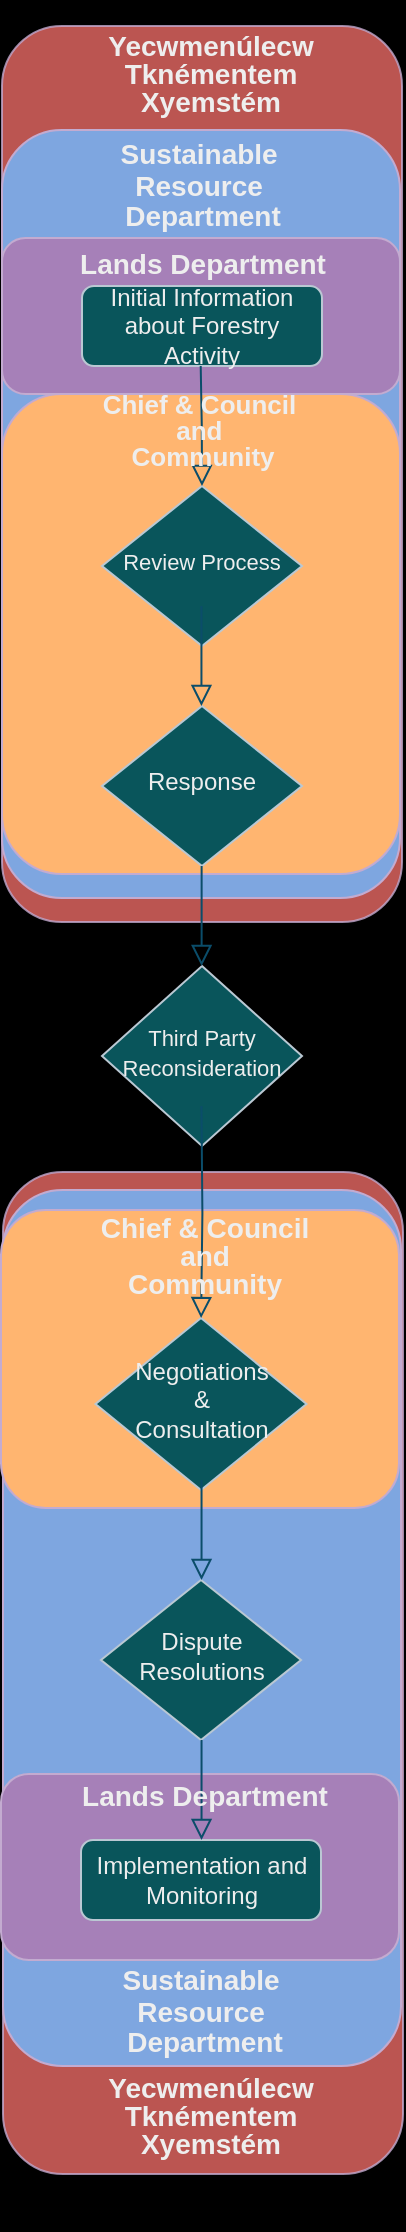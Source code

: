 <mxfile version="23.1.1" type="github">
  <diagram id="C5RBs43oDa-KdzZeNtuy" name="Page-1">
    <mxGraphModel dx="690" dy="975" grid="0" gridSize="10" guides="1" tooltips="1" connect="1" arrows="1" fold="1" page="1" pageScale="1" pageWidth="827" pageHeight="1169" background="#000000" math="0" shadow="0">
      <root>
        <mxCell id="WIyWlLk6GJQsqaUBKTNV-0" />
        <mxCell id="WIyWlLk6GJQsqaUBKTNV-1" parent="WIyWlLk6GJQsqaUBKTNV-0" />
        <mxCell id="jCof9KcoDJ8x3jFu3Lcp-26" value="" style="rounded=1;whiteSpace=wrap;html=1;strokeColor=#C3ABD0;fillColor=#EA6B66;opacity=80;gradientColor=none;" vertex="1" parent="WIyWlLk6GJQsqaUBKTNV-1">
          <mxGeometry x="134.5" y="596" width="200" height="501" as="geometry" />
        </mxCell>
        <mxCell id="jCof9KcoDJ8x3jFu3Lcp-25" value="" style="rounded=1;whiteSpace=wrap;html=1;strokeColor=#C3ABD0;fillColor=#7EA6E0;gradientColor=none;" vertex="1" parent="WIyWlLk6GJQsqaUBKTNV-1">
          <mxGeometry x="134.5" y="605" width="199" height="438" as="geometry" />
        </mxCell>
        <mxCell id="jCof9KcoDJ8x3jFu3Lcp-43" value="" style="rounded=1;whiteSpace=wrap;html=1;strokeColor=#C3ABD0;fillColor=#FFB570;gradientColor=none;" vertex="1" parent="WIyWlLk6GJQsqaUBKTNV-1">
          <mxGeometry x="133.5" y="615" width="199" height="149" as="geometry" />
        </mxCell>
        <mxCell id="jCof9KcoDJ8x3jFu3Lcp-16" value="" style="rounded=1;whiteSpace=wrap;html=1;strokeColor=#C3ABD0;fillColor=#EA6B66;opacity=80;gradientColor=none;" vertex="1" parent="WIyWlLk6GJQsqaUBKTNV-1">
          <mxGeometry x="134" y="23" width="200" height="448" as="geometry" />
        </mxCell>
        <mxCell id="jCof9KcoDJ8x3jFu3Lcp-23" value="" style="rounded=1;whiteSpace=wrap;html=1;strokeColor=#C3ABD0;fillColor=#7EA6E0;gradientColor=none;" vertex="1" parent="WIyWlLk6GJQsqaUBKTNV-1">
          <mxGeometry x="134" y="75" width="199" height="384" as="geometry" />
        </mxCell>
        <mxCell id="jCof9KcoDJ8x3jFu3Lcp-42" value="" style="rounded=1;whiteSpace=wrap;html=1;strokeColor=#C3ABD0;fillColor=#FFB570;gradientColor=none;" vertex="1" parent="WIyWlLk6GJQsqaUBKTNV-1">
          <mxGeometry x="134" y="207" width="199" height="240" as="geometry" />
        </mxCell>
        <mxCell id="jCof9KcoDJ8x3jFu3Lcp-21" value="" style="rounded=1;whiteSpace=wrap;html=1;strokeColor=#C3ABD0;fillColor=#A680B8;gradientColor=none;" vertex="1" parent="WIyWlLk6GJQsqaUBKTNV-1">
          <mxGeometry x="133.5" y="897" width="199" height="93" as="geometry" />
        </mxCell>
        <mxCell id="jCof9KcoDJ8x3jFu3Lcp-19" value="" style="rounded=1;whiteSpace=wrap;html=1;strokeColor=#C3ABD0;fillColor=#A680B8;gradientColor=none;" vertex="1" parent="WIyWlLk6GJQsqaUBKTNV-1">
          <mxGeometry x="134" y="129" width="199" height="78" as="geometry" />
        </mxCell>
        <mxCell id="WIyWlLk6GJQsqaUBKTNV-3" value="Initial Information about Forestry Activity" style="rounded=1;whiteSpace=wrap;html=1;fontSize=12;glass=0;strokeWidth=1;shadow=0;labelBackgroundColor=none;fillColor=#09555B;strokeColor=#BAC8D3;fontColor=#EEEEEE;" parent="WIyWlLk6GJQsqaUBKTNV-1" vertex="1">
          <mxGeometry x="174" y="153" width="120" height="40" as="geometry" />
        </mxCell>
        <mxCell id="WIyWlLk6GJQsqaUBKTNV-6" value="Review Process" style="rhombus;whiteSpace=wrap;html=1;shadow=0;fontFamily=Helvetica;fontSize=11;align=center;strokeWidth=1;spacing=6;spacingTop=-4;labelBackgroundColor=none;fillColor=#09555B;strokeColor=#BAC8D3;fontColor=#EEEEEE;" parent="WIyWlLk6GJQsqaUBKTNV-1" vertex="1">
          <mxGeometry x="184" y="253" width="100" height="80" as="geometry" />
        </mxCell>
        <mxCell id="WIyWlLk6GJQsqaUBKTNV-10" value="Response" style="rhombus;whiteSpace=wrap;html=1;shadow=0;fontFamily=Helvetica;fontSize=12;align=center;strokeWidth=1;spacing=6;spacingTop=-4;labelBackgroundColor=none;fillColor=#09555B;strokeColor=#BAC8D3;fontColor=#EEEEEE;" parent="WIyWlLk6GJQsqaUBKTNV-1" vertex="1">
          <mxGeometry x="184" y="363" width="100" height="80" as="geometry" />
        </mxCell>
        <mxCell id="WIyWlLk6GJQsqaUBKTNV-11" value="Implementation and Monitoring" style="rounded=1;whiteSpace=wrap;html=1;fontSize=12;glass=0;strokeWidth=1;shadow=0;labelBackgroundColor=none;fillColor=#09555B;strokeColor=#BAC8D3;fontColor=#EEEEEE;" parent="WIyWlLk6GJQsqaUBKTNV-1" vertex="1">
          <mxGeometry x="173.5" y="930" width="120" height="40" as="geometry" />
        </mxCell>
        <mxCell id="jCof9KcoDJ8x3jFu3Lcp-5" value="&lt;font style=&quot;font-size: 11px;&quot;&gt;Third Party Reconsideration&lt;/font&gt;" style="rhombus;whiteSpace=wrap;html=1;shadow=0;fontFamily=Helvetica;fontSize=12;align=center;strokeWidth=1;spacing=6;spacingTop=-4;labelBackgroundColor=none;fillColor=#09555B;strokeColor=#BAC8D3;fontColor=#EEEEEE;" vertex="1" parent="WIyWlLk6GJQsqaUBKTNV-1">
          <mxGeometry x="184" y="493" width="100" height="90" as="geometry" />
        </mxCell>
        <mxCell id="jCof9KcoDJ8x3jFu3Lcp-6" value="Negotiations&lt;br&gt;&amp;amp;&lt;br&gt;Consultation" style="rhombus;whiteSpace=wrap;html=1;shadow=0;fontFamily=Helvetica;fontSize=12;align=center;strokeWidth=1;spacing=6;spacingTop=-4;labelBackgroundColor=none;fillColor=#09555B;strokeColor=#BAC8D3;fontColor=#EEEEEE;" vertex="1" parent="WIyWlLk6GJQsqaUBKTNV-1">
          <mxGeometry x="180.75" y="669" width="105.5" height="86" as="geometry" />
        </mxCell>
        <mxCell id="jCof9KcoDJ8x3jFu3Lcp-8" value="" style="rounded=0;html=1;jettySize=auto;orthogonalLoop=1;fontSize=11;endArrow=block;endFill=0;endSize=8;strokeWidth=1;shadow=0;labelBackgroundColor=none;edgeStyle=orthogonalEdgeStyle;strokeColor=#0B4D6A;fontColor=default;" edge="1" parent="WIyWlLk6GJQsqaUBKTNV-1">
          <mxGeometry relative="1" as="geometry">
            <mxPoint x="233.81" y="443" as="sourcePoint" />
            <mxPoint x="233.81" y="493" as="targetPoint" />
          </mxGeometry>
        </mxCell>
        <mxCell id="jCof9KcoDJ8x3jFu3Lcp-10" value="" style="rounded=0;html=1;jettySize=auto;orthogonalLoop=1;fontSize=11;endArrow=block;endFill=0;endSize=8;strokeWidth=1;shadow=0;labelBackgroundColor=none;edgeStyle=orthogonalEdgeStyle;strokeColor=#0B4D6A;fontColor=default;" edge="1" parent="WIyWlLk6GJQsqaUBKTNV-1">
          <mxGeometry relative="1" as="geometry">
            <mxPoint x="233.72" y="313" as="sourcePoint" />
            <mxPoint x="233.72" y="363" as="targetPoint" />
          </mxGeometry>
        </mxCell>
        <mxCell id="jCof9KcoDJ8x3jFu3Lcp-11" value="" style="rounded=0;html=1;jettySize=auto;orthogonalLoop=1;fontSize=11;endArrow=block;endFill=0;endSize=8;strokeWidth=1;shadow=0;labelBackgroundColor=none;edgeStyle=orthogonalEdgeStyle;strokeColor=#0B4D6A;fontColor=default;" edge="1" parent="WIyWlLk6GJQsqaUBKTNV-1" target="jCof9KcoDJ8x3jFu3Lcp-6">
          <mxGeometry relative="1" as="geometry">
            <mxPoint x="233.72" y="563" as="sourcePoint" />
            <mxPoint x="234" y="613" as="targetPoint" />
          </mxGeometry>
        </mxCell>
        <mxCell id="jCof9KcoDJ8x3jFu3Lcp-12" value="Dispute Resolutions" style="rhombus;whiteSpace=wrap;html=1;shadow=0;fontFamily=Helvetica;fontSize=12;align=center;strokeWidth=1;spacing=6;spacingTop=-4;labelBackgroundColor=none;fillColor=#09555B;strokeColor=#BAC8D3;fontColor=#EEEEEE;" vertex="1" parent="WIyWlLk6GJQsqaUBKTNV-1">
          <mxGeometry x="183.5" y="800" width="100" height="80" as="geometry" />
        </mxCell>
        <mxCell id="jCof9KcoDJ8x3jFu3Lcp-18" value="&lt;p style=&quot;line-height: 100%; font-size: 14px;&quot;&gt;&lt;font style=&quot;font-size: 14px;&quot;&gt;Yecwmenúlecw&lt;br&gt;Tknémentem&lt;br&gt;Xyemstém&lt;/font&gt;&lt;/p&gt;" style="text;strokeColor=none;fillColor=none;html=1;fontSize=24;fontStyle=1;verticalAlign=middle;align=center;fontColor=#EEEEEE;" vertex="1" parent="WIyWlLk6GJQsqaUBKTNV-1">
          <mxGeometry x="188" y="16" width="100" height="59" as="geometry" />
        </mxCell>
        <mxCell id="jCof9KcoDJ8x3jFu3Lcp-20" value="&lt;p style=&quot;line-height: 100%; font-size: 14px;&quot;&gt;Lands&amp;nbsp;&lt;span style=&quot;background-color: initial;&quot;&gt;Department&lt;/span&gt;&lt;/p&gt;" style="text;strokeColor=none;fillColor=none;html=1;fontSize=24;fontStyle=1;verticalAlign=middle;align=center;fontColor=#EEEEEE;" vertex="1" parent="WIyWlLk6GJQsqaUBKTNV-1">
          <mxGeometry x="183.5" y="133" width="100" height="16" as="geometry" />
        </mxCell>
        <mxCell id="jCof9KcoDJ8x3jFu3Lcp-24" value="&lt;p style=&quot;line-height: 10%; font-size: 14px;&quot;&gt;&lt;br&gt;&lt;/p&gt;&lt;p style=&quot;line-height: 10%; font-size: 14px;&quot;&gt;Sustainable&amp;nbsp;&lt;/p&gt;&lt;p style=&quot;line-height: 10%; font-size: 14px;&quot;&gt;Resource&amp;nbsp;&lt;/p&gt;&lt;p style=&quot;line-height: 10%; font-size: 14px;&quot;&gt;&lt;span style=&quot;background-color: initial;&quot;&gt;Department&lt;/span&gt;&lt;/p&gt;" style="text;strokeColor=none;fillColor=none;html=1;fontSize=24;fontStyle=1;verticalAlign=middle;align=center;fontColor=#EEEEEE;" vertex="1" parent="WIyWlLk6GJQsqaUBKTNV-1">
          <mxGeometry x="183.5" y="71" width="100" height="48" as="geometry" />
        </mxCell>
        <mxCell id="jCof9KcoDJ8x3jFu3Lcp-28" value="&lt;p style=&quot;line-height: 100%; font-size: 14px;&quot;&gt;&lt;font style=&quot;font-size: 14px;&quot;&gt;Yecwmenúlecw&lt;br&gt;Tknémentem&lt;br&gt;Xyemstém&lt;/font&gt;&lt;/p&gt;" style="text;strokeColor=none;fillColor=none;html=1;fontSize=24;fontStyle=1;verticalAlign=middle;align=center;fontColor=#EEEEEE;" vertex="1" parent="WIyWlLk6GJQsqaUBKTNV-1">
          <mxGeometry x="188" y="1008" width="100" height="117" as="geometry" />
        </mxCell>
        <mxCell id="jCof9KcoDJ8x3jFu3Lcp-29" value="&lt;p style=&quot;line-height: 10%; font-size: 14px;&quot;&gt;&lt;br&gt;&lt;/p&gt;&lt;p style=&quot;line-height: 10%; font-size: 14px;&quot;&gt;Sustainable&amp;nbsp;&lt;/p&gt;&lt;p style=&quot;line-height: 10%; font-size: 14px;&quot;&gt;Resource&amp;nbsp;&lt;/p&gt;&lt;p style=&quot;line-height: 10%; font-size: 14px;&quot;&gt;&lt;span style=&quot;background-color: initial;&quot;&gt;Department&lt;/span&gt;&lt;/p&gt;" style="text;strokeColor=none;fillColor=none;html=1;fontSize=24;fontStyle=1;verticalAlign=middle;align=center;fontColor=#EEEEEE;" vertex="1" parent="WIyWlLk6GJQsqaUBKTNV-1">
          <mxGeometry x="184.5" y="990" width="100" height="36" as="geometry" />
        </mxCell>
        <mxCell id="jCof9KcoDJ8x3jFu3Lcp-39" value="" style="rounded=0;html=1;jettySize=auto;orthogonalLoop=1;fontSize=11;endArrow=block;endFill=0;endSize=8;strokeWidth=1;shadow=0;labelBackgroundColor=none;edgeStyle=orthogonalEdgeStyle;strokeColor=#0B4D6A;fontColor=default;" edge="1" parent="WIyWlLk6GJQsqaUBKTNV-1">
          <mxGeometry relative="1" as="geometry">
            <mxPoint x="233.77" y="750" as="sourcePoint" />
            <mxPoint x="233.77" y="800" as="targetPoint" />
          </mxGeometry>
        </mxCell>
        <mxCell id="jCof9KcoDJ8x3jFu3Lcp-40" value="" style="rounded=0;html=1;jettySize=auto;orthogonalLoop=1;fontSize=11;endArrow=block;endFill=0;endSize=8;strokeWidth=1;shadow=0;labelBackgroundColor=none;edgeStyle=orthogonalEdgeStyle;strokeColor=#0B4D6A;fontColor=default;" edge="1" parent="WIyWlLk6GJQsqaUBKTNV-1">
          <mxGeometry relative="1" as="geometry">
            <mxPoint x="233.77" y="880" as="sourcePoint" />
            <mxPoint x="233.77" y="930" as="targetPoint" />
          </mxGeometry>
        </mxCell>
        <mxCell id="jCof9KcoDJ8x3jFu3Lcp-22" value="&lt;p style=&quot;line-height: 100%; font-size: 14px;&quot;&gt;Lands&amp;nbsp;&lt;span style=&quot;background-color: initial;&quot;&gt;Department&lt;/span&gt;&lt;/p&gt;" style="text;strokeColor=none;fillColor=none;html=1;fontSize=24;fontStyle=1;verticalAlign=middle;align=center;fontColor=#EEEEEE;" vertex="1" parent="WIyWlLk6GJQsqaUBKTNV-1">
          <mxGeometry x="184.5" y="902" width="100" height="10" as="geometry" />
        </mxCell>
        <mxCell id="jCof9KcoDJ8x3jFu3Lcp-49" value="" style="rounded=0;html=1;jettySize=auto;orthogonalLoop=1;fontSize=11;endArrow=block;endFill=0;endSize=8;strokeWidth=1;shadow=0;labelBackgroundColor=none;edgeStyle=orthogonalEdgeStyle;strokeColor=#0B4D6A;fontColor=default;entryX=0.5;entryY=0;entryDx=0;entryDy=0;" edge="1" parent="WIyWlLk6GJQsqaUBKTNV-1" target="WIyWlLk6GJQsqaUBKTNV-6">
          <mxGeometry relative="1" as="geometry">
            <mxPoint x="233.35" y="193" as="sourcePoint" />
            <mxPoint x="233" y="243" as="targetPoint" />
          </mxGeometry>
        </mxCell>
        <mxCell id="jCof9KcoDJ8x3jFu3Lcp-47" value="&lt;p style=&quot;line-height: 0%; font-size: 13px;&quot;&gt;Chief &amp;amp; Council&amp;nbsp;&lt;/p&gt;&lt;p style=&quot;line-height: 0%; font-size: 13px;&quot;&gt;and&amp;nbsp;&lt;/p&gt;&lt;p style=&quot;line-height: 0%; font-size: 13px;&quot;&gt;Community&lt;/p&gt;" style="text;strokeColor=none;fillColor=none;html=1;fontSize=13;fontStyle=1;verticalAlign=middle;align=center;fontColor=#EEEEEE;" vertex="1" parent="WIyWlLk6GJQsqaUBKTNV-1">
          <mxGeometry x="184" y="219" width="100" height="12" as="geometry" />
        </mxCell>
        <mxCell id="jCof9KcoDJ8x3jFu3Lcp-50" value="&lt;p style=&quot;line-height: 0%; font-size: 14px;&quot;&gt;Chief &amp;amp; Council&lt;/p&gt;&lt;p style=&quot;line-height: 0%; font-size: 14px;&quot;&gt;and&lt;/p&gt;&lt;p style=&quot;line-height: 0%; font-size: 14px;&quot;&gt;&lt;span style=&quot;background-color: initial;&quot;&gt;Community&lt;/span&gt;&lt;br&gt;&lt;/p&gt;" style="text;strokeColor=none;fillColor=none;html=1;fontSize=14;fontStyle=1;verticalAlign=middle;align=center;fontColor=#EEEEEE;" vertex="1" parent="WIyWlLk6GJQsqaUBKTNV-1">
          <mxGeometry x="184.5" y="630" width="100" height="14" as="geometry" />
        </mxCell>
      </root>
    </mxGraphModel>
  </diagram>
</mxfile>
